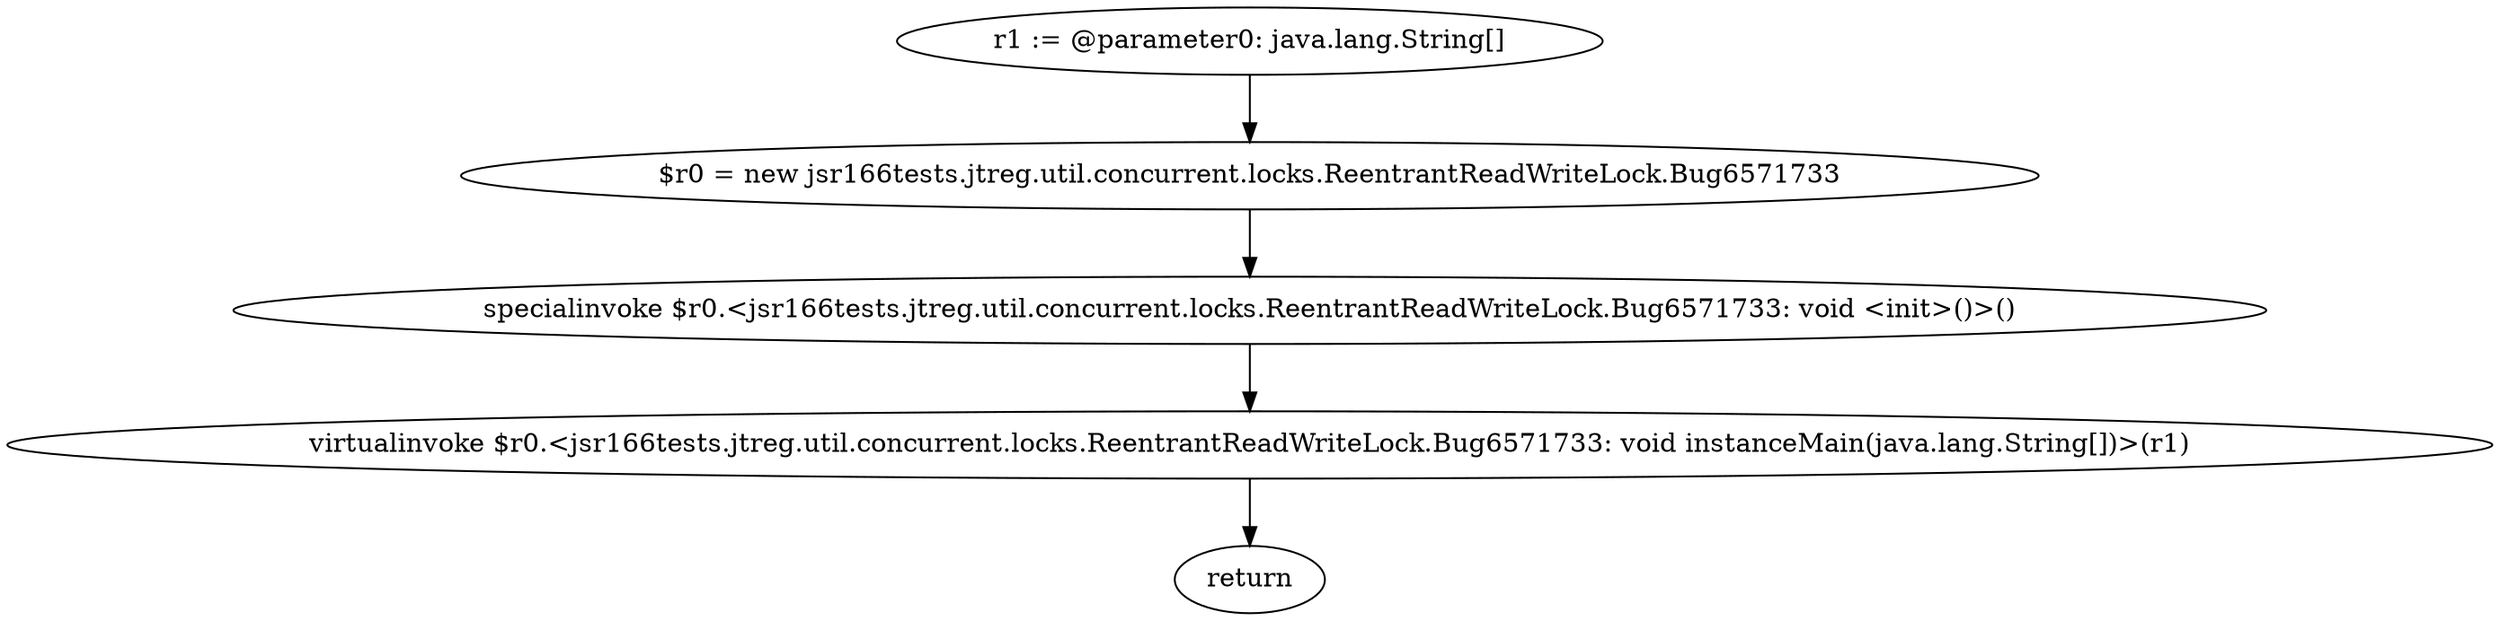 digraph "unitGraph" {
    "r1 := @parameter0: java.lang.String[]"
    "$r0 = new jsr166tests.jtreg.util.concurrent.locks.ReentrantReadWriteLock.Bug6571733"
    "specialinvoke $r0.<jsr166tests.jtreg.util.concurrent.locks.ReentrantReadWriteLock.Bug6571733: void <init>()>()"
    "virtualinvoke $r0.<jsr166tests.jtreg.util.concurrent.locks.ReentrantReadWriteLock.Bug6571733: void instanceMain(java.lang.String[])>(r1)"
    "return"
    "r1 := @parameter0: java.lang.String[]"->"$r0 = new jsr166tests.jtreg.util.concurrent.locks.ReentrantReadWriteLock.Bug6571733";
    "$r0 = new jsr166tests.jtreg.util.concurrent.locks.ReentrantReadWriteLock.Bug6571733"->"specialinvoke $r0.<jsr166tests.jtreg.util.concurrent.locks.ReentrantReadWriteLock.Bug6571733: void <init>()>()";
    "specialinvoke $r0.<jsr166tests.jtreg.util.concurrent.locks.ReentrantReadWriteLock.Bug6571733: void <init>()>()"->"virtualinvoke $r0.<jsr166tests.jtreg.util.concurrent.locks.ReentrantReadWriteLock.Bug6571733: void instanceMain(java.lang.String[])>(r1)";
    "virtualinvoke $r0.<jsr166tests.jtreg.util.concurrent.locks.ReentrantReadWriteLock.Bug6571733: void instanceMain(java.lang.String[])>(r1)"->"return";
}
